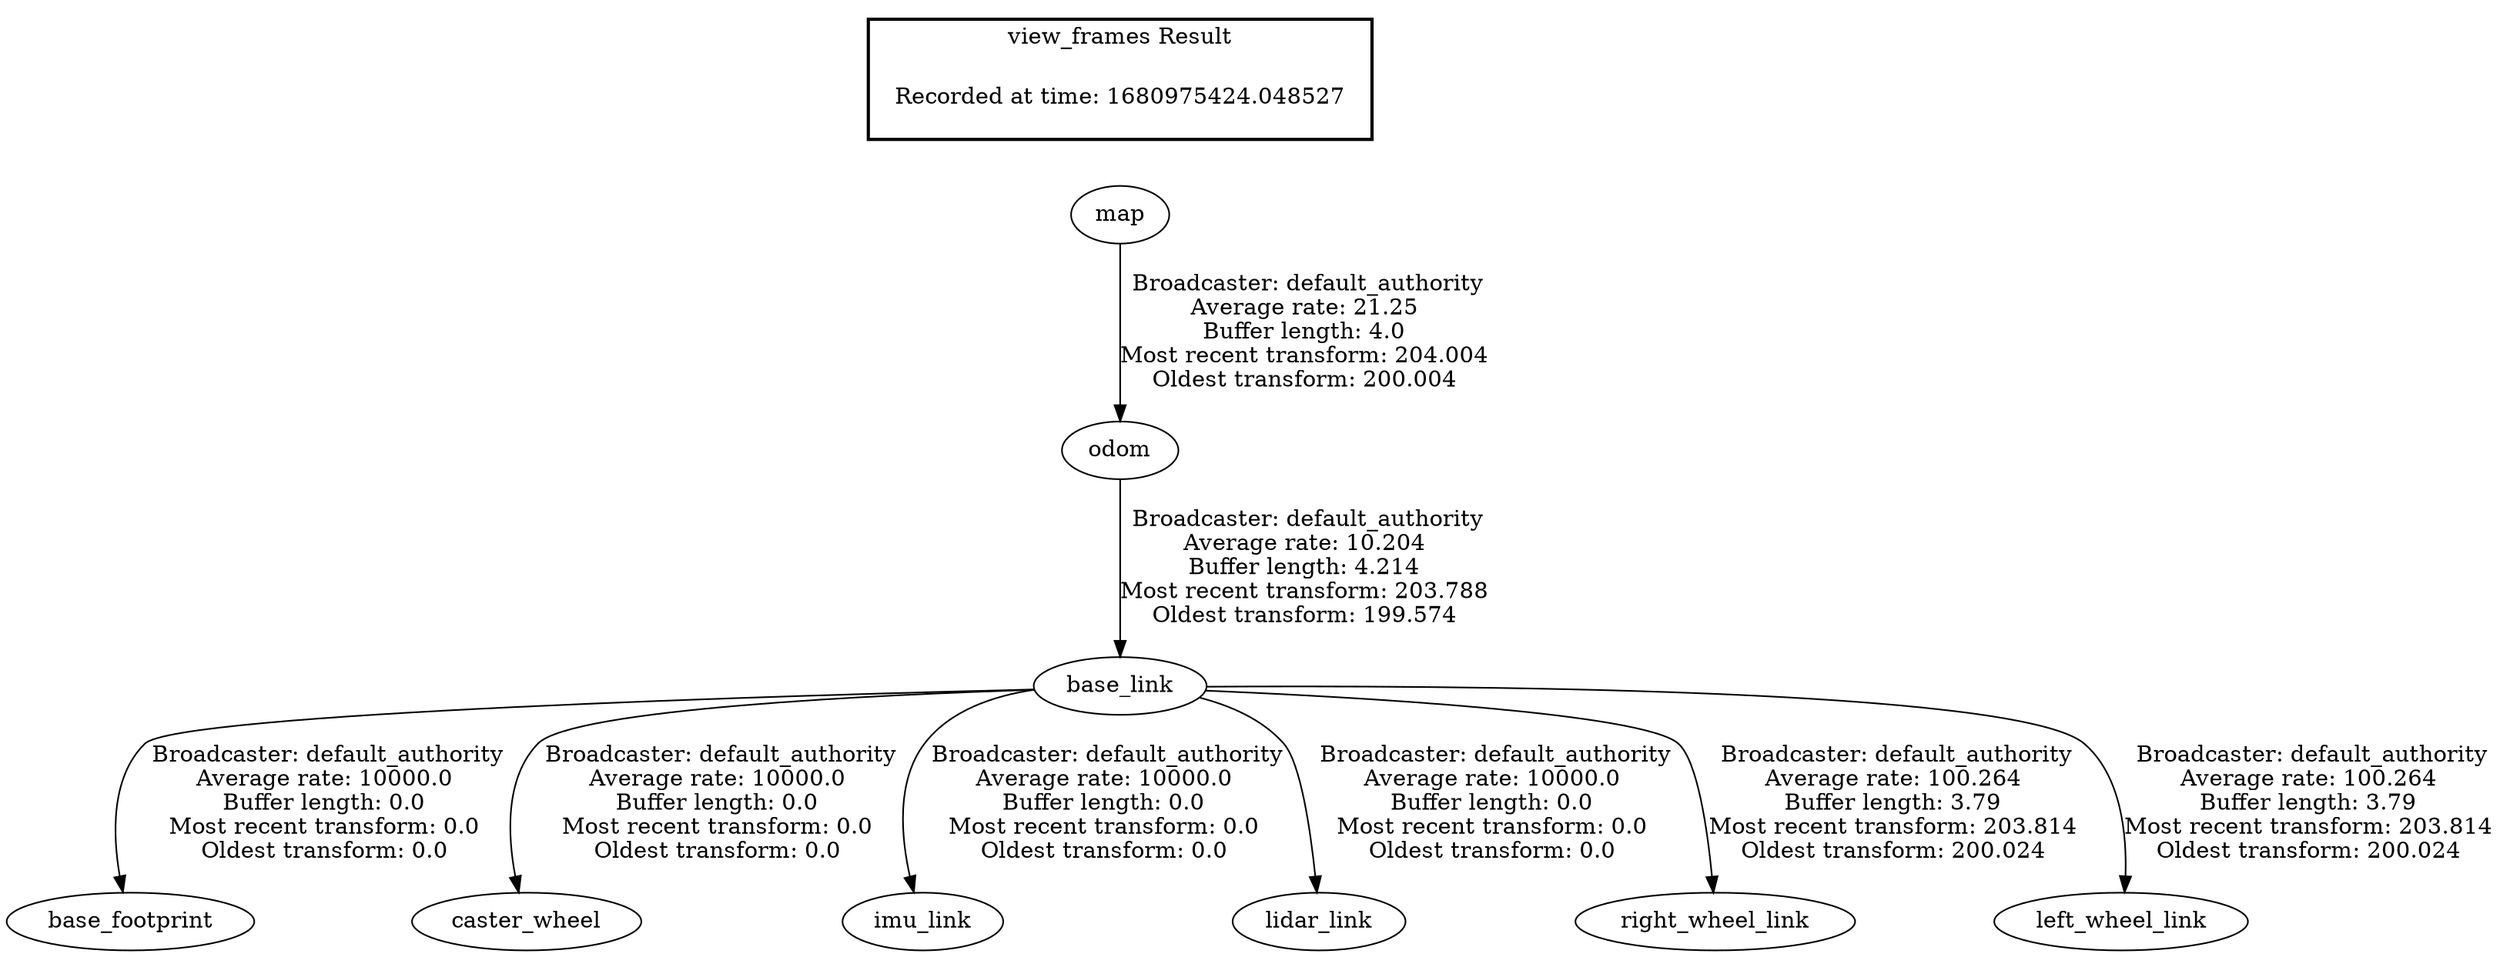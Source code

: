 digraph G {
"base_link" -> "base_footprint"[label=" Broadcaster: default_authority\nAverage rate: 10000.0\nBuffer length: 0.0\nMost recent transform: 0.0\nOldest transform: 0.0\n"];
"odom" -> "base_link"[label=" Broadcaster: default_authority\nAverage rate: 10.204\nBuffer length: 4.214\nMost recent transform: 203.788\nOldest transform: 199.574\n"];
"base_link" -> "caster_wheel"[label=" Broadcaster: default_authority\nAverage rate: 10000.0\nBuffer length: 0.0\nMost recent transform: 0.0\nOldest transform: 0.0\n"];
"base_link" -> "imu_link"[label=" Broadcaster: default_authority\nAverage rate: 10000.0\nBuffer length: 0.0\nMost recent transform: 0.0\nOldest transform: 0.0\n"];
"base_link" -> "lidar_link"[label=" Broadcaster: default_authority\nAverage rate: 10000.0\nBuffer length: 0.0\nMost recent transform: 0.0\nOldest transform: 0.0\n"];
"map" -> "odom"[label=" Broadcaster: default_authority\nAverage rate: 21.25\nBuffer length: 4.0\nMost recent transform: 204.004\nOldest transform: 200.004\n"];
"base_link" -> "right_wheel_link"[label=" Broadcaster: default_authority\nAverage rate: 100.264\nBuffer length: 3.79\nMost recent transform: 203.814\nOldest transform: 200.024\n"];
"base_link" -> "left_wheel_link"[label=" Broadcaster: default_authority\nAverage rate: 100.264\nBuffer length: 3.79\nMost recent transform: 203.814\nOldest transform: 200.024\n"];
edge [style=invis];
 subgraph cluster_legend { style=bold; color=black; label ="view_frames Result";
"Recorded at time: 1680975424.048527"[ shape=plaintext ] ;
}->"map";
}